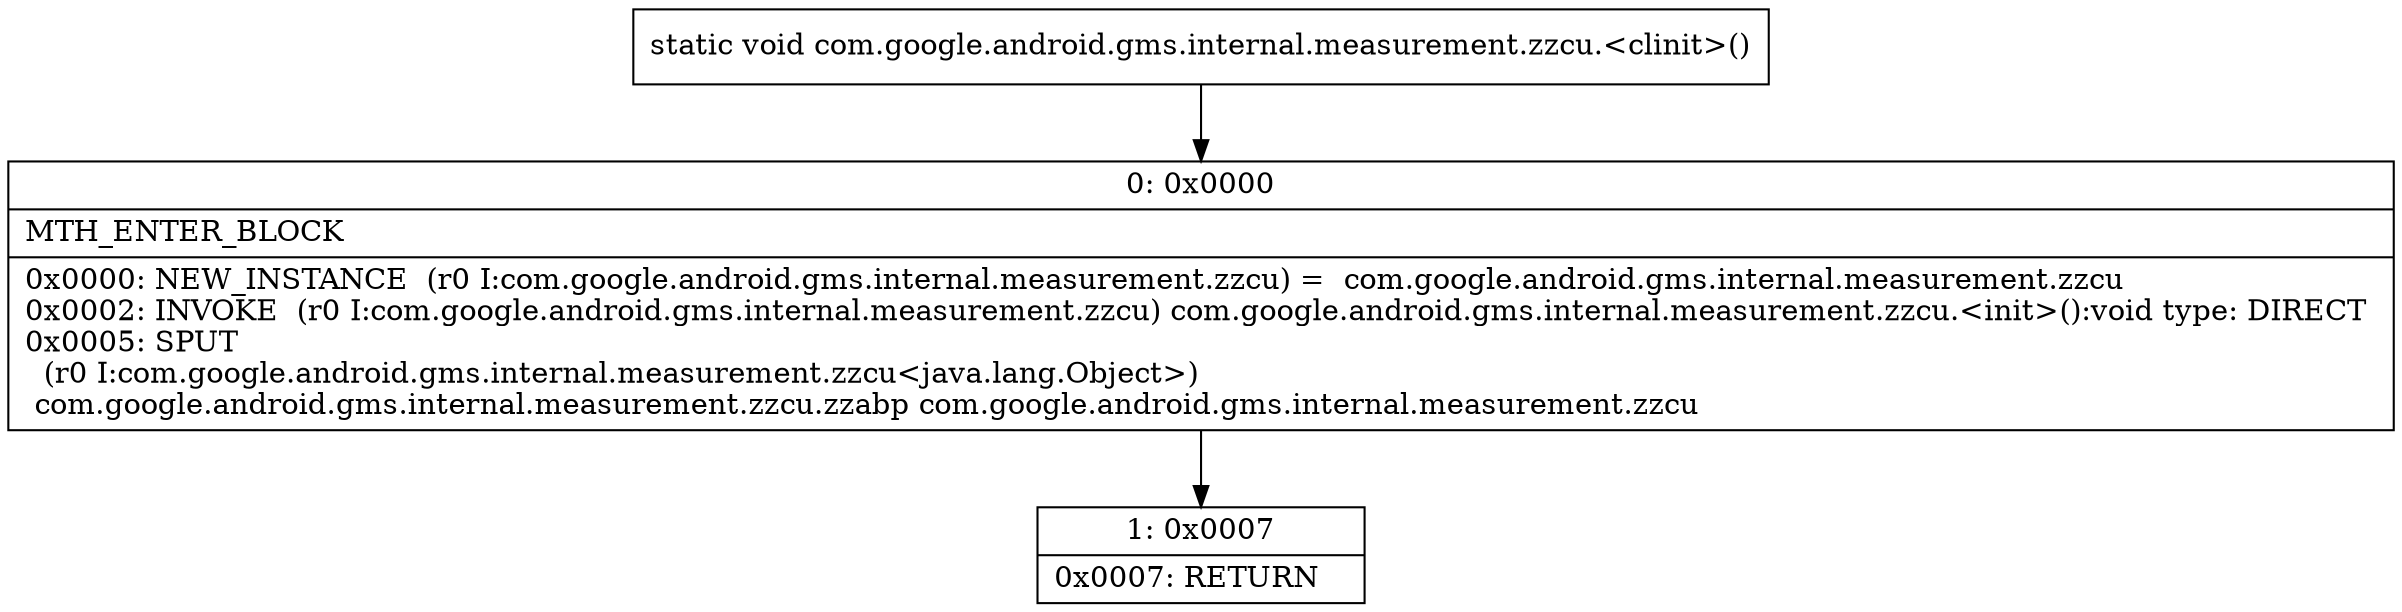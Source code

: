 digraph "CFG forcom.google.android.gms.internal.measurement.zzcu.\<clinit\>()V" {
Node_0 [shape=record,label="{0\:\ 0x0000|MTH_ENTER_BLOCK\l|0x0000: NEW_INSTANCE  (r0 I:com.google.android.gms.internal.measurement.zzcu) =  com.google.android.gms.internal.measurement.zzcu \l0x0002: INVOKE  (r0 I:com.google.android.gms.internal.measurement.zzcu) com.google.android.gms.internal.measurement.zzcu.\<init\>():void type: DIRECT \l0x0005: SPUT  \l  (r0 I:com.google.android.gms.internal.measurement.zzcu\<java.lang.Object\>)\l com.google.android.gms.internal.measurement.zzcu.zzabp com.google.android.gms.internal.measurement.zzcu \l}"];
Node_1 [shape=record,label="{1\:\ 0x0007|0x0007: RETURN   \l}"];
MethodNode[shape=record,label="{static void com.google.android.gms.internal.measurement.zzcu.\<clinit\>() }"];
MethodNode -> Node_0;
Node_0 -> Node_1;
}

